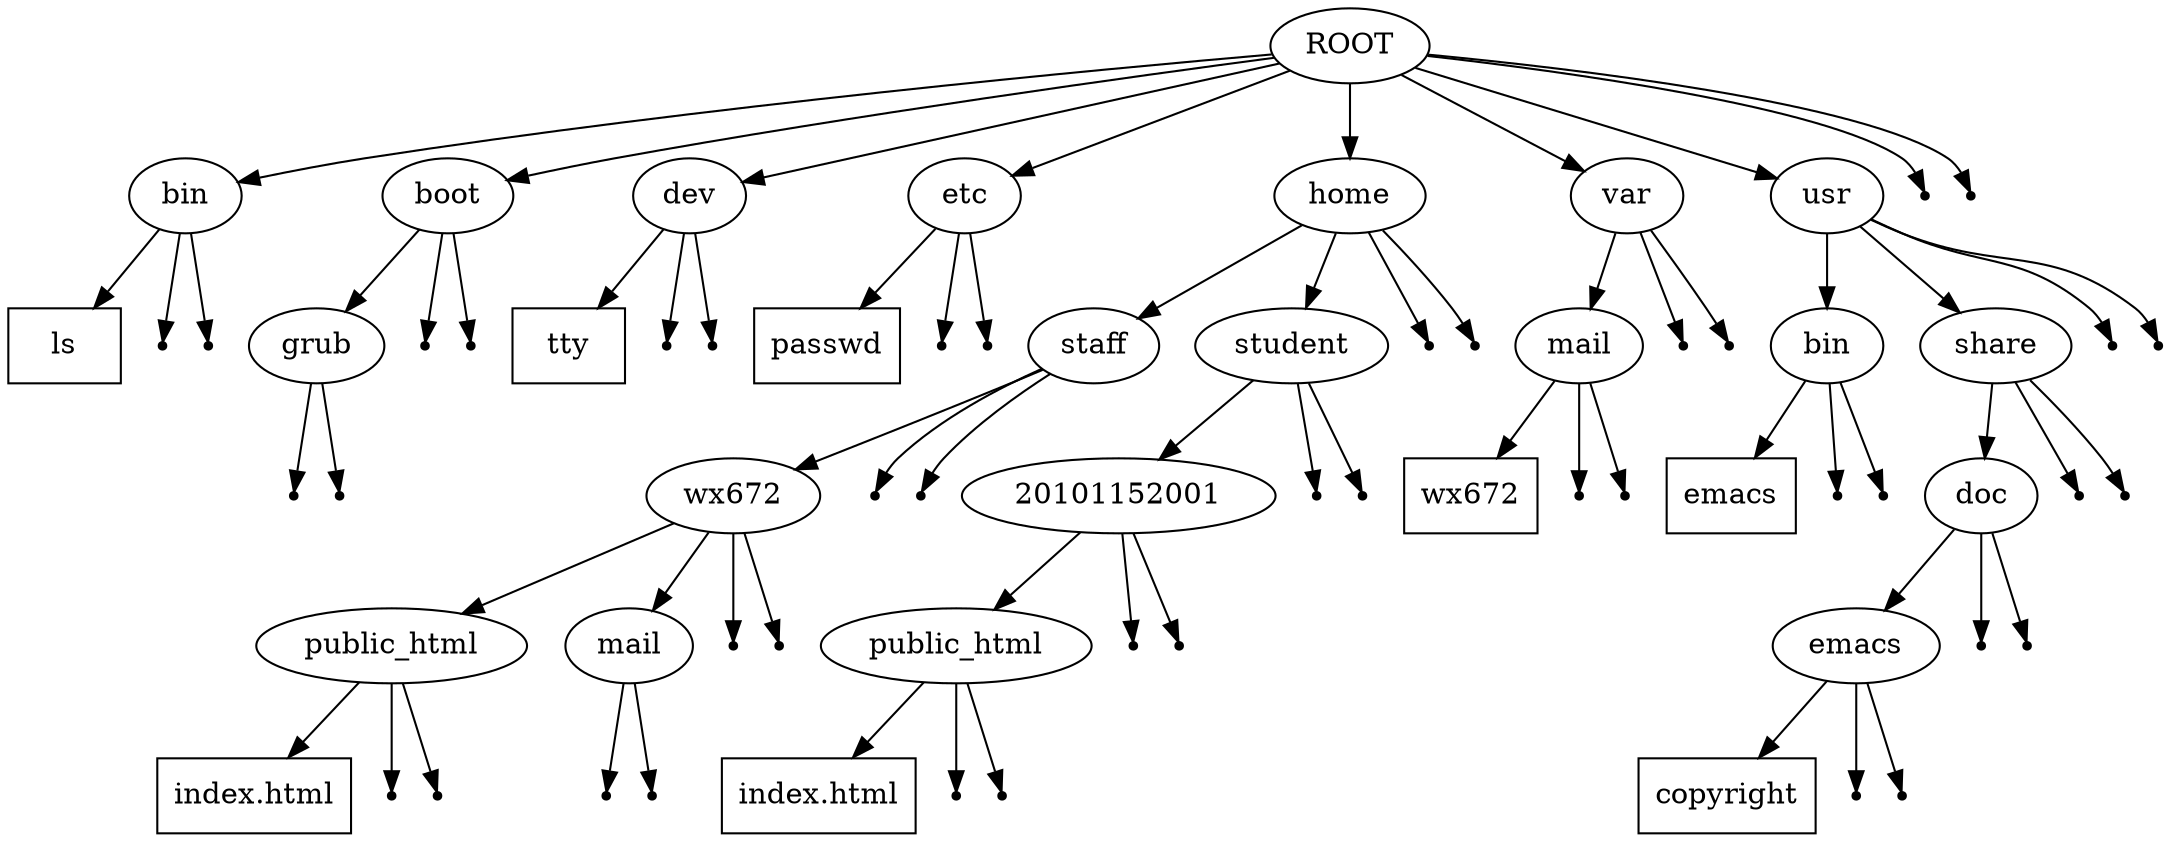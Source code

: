 digraph cs2 {
//	ROOT [style=filled, color=red];
	ROOT -> { bin; boot; dev; etc; home; var; usr}
	bin -> {ls [shape=box]}
	boot -> grub;
	dev -> {tty [shape=box]}
	etc -> {passwd [shape=box]}
	home -> {staff; student }
//	wx672 [style=filled, color=red];
//	staff [style=filled, color=red];
	staff -> wx672 -> public_html -> {00 [label="index.html", shape=box]};
	wx672 -> mail;
	student -> 20101152001 -> {public_html2 [label="public_html"]} -> {000 [label="index.html", shape=box]}
//	var -> {varmail [label="mail"]} -> {wx672mail [label="wx672", shape=box, style=filled, color=red]}
	var -> {varmail [label="mail"]} -> {wx672mail [label="wx672", shape=box]}
	usr -> {usrbin [label="bin"]} -> {binemacs [label="emacs", shape=box]}
	usr -> {usrshare [label="share"]} -> doc -> emacs -> {copyright [shape=box]}
	node [shape=point];
	ROOT -> {r1;r2}
	bin -> {bin0;bin1}
	boot -> {bt1;bt2}
	grub -> {g1;g2}
	dev -> {d1;d2}
	etc -> {etc1;etc2}
	home -> {h1;h2}
	staff -> {staff1;staff2}
	student -> {stud1;stud2}
	20101152001 -> {20101;20102}
	wx672 -> {w1;w2}
	mail -> {mail1;mail2}
	public_html -> {pub1;pub2}
	var -> {v1;v2}
	usr -> {u1; u2}
	public_html2 -> {pub21;pub22}
	varmail -> {vm1;vm2}
	usrbin -> {ub1;ub2}
	usrshare -> {us1;us2}
	doc -> {usdoc1;usdoc2}
	emacs -> {e1;e2}
/*	wx672mail -> mail [style=dotted, color=blue]; */
}
